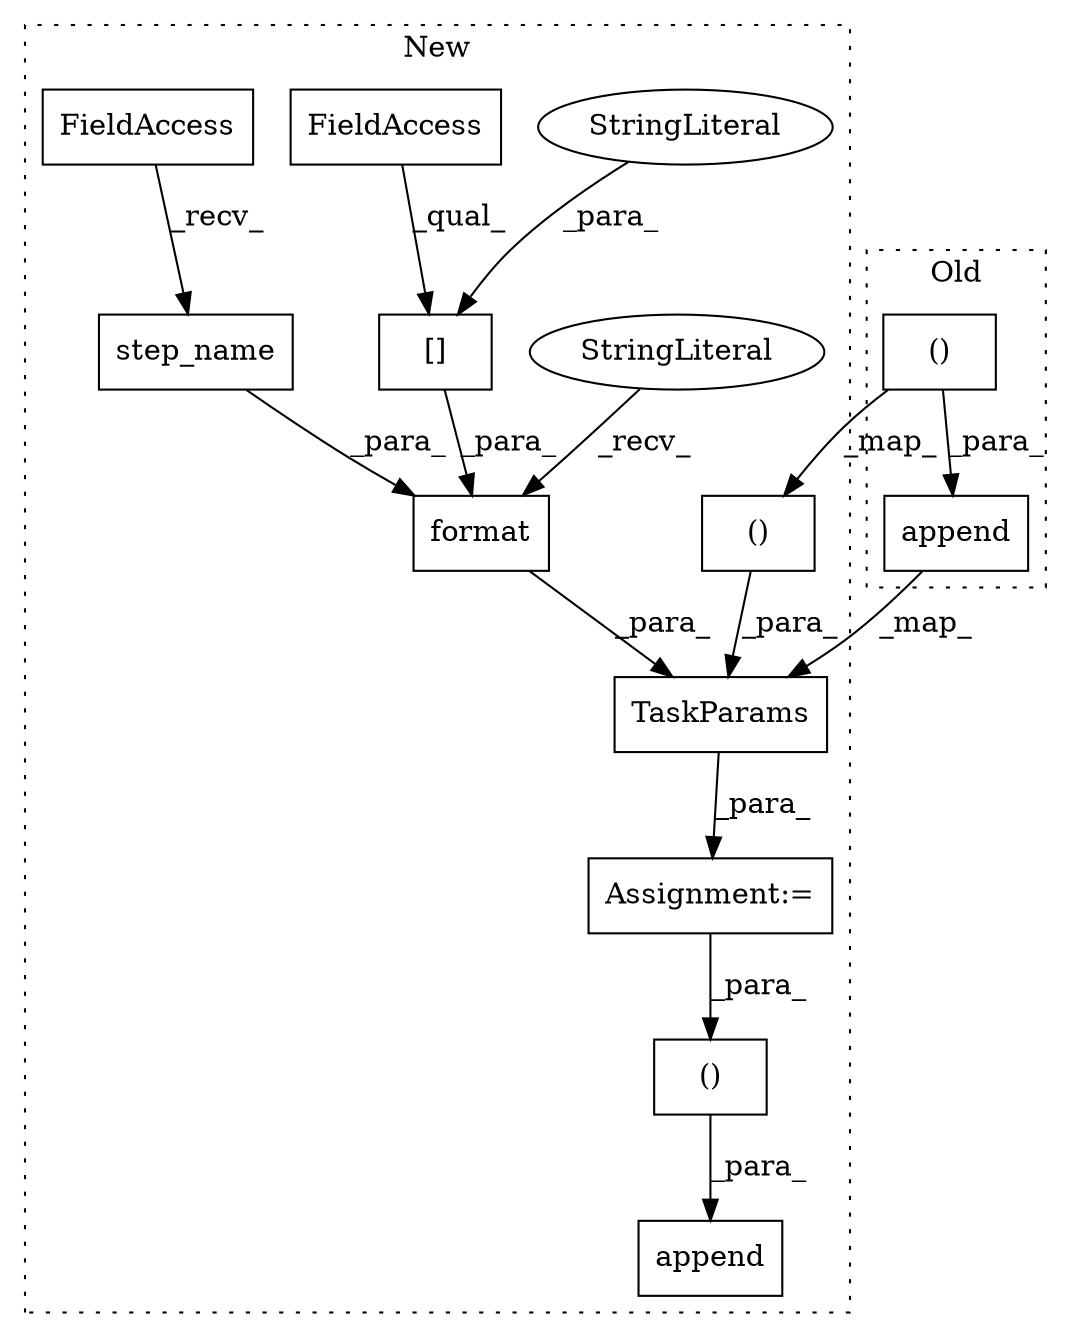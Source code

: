 digraph G {
subgraph cluster0 {
1 [label="append" a="32" s="51958,52271" l="7,1" shape="box"];
13 [label="()" a="106" s="52007" l="262" shape="box"];
label = "Old";
style="dotted";
}
subgraph cluster1 {
2 [label="TaskParams" a="32" s="52525,52874" l="11,2" shape="box"];
3 [label="step_name" a="32" s="52569" l="11" shape="box"];
4 [label="format" a="32" s="52552,52603" l="7,1" shape="box"];
5 [label="[]" a="2" s="52581,52602" l="13,1" shape="box"];
6 [label="Assignment:=" a="7" s="52524" l="1" shape="box"];
7 [label="StringLiteral" a="45" s="52594" l="8" shape="ellipse"];
8 [label="StringLiteral" a="45" s="52536" l="15" shape="ellipse"];
9 [label="append" a="32" s="52902,52982" l="7,1" shape="box"];
10 [label="()" a="106" s="52951" l="29" shape="box"];
11 [label="FieldAccess" a="22" s="52581" l="12" shape="box"];
12 [label="FieldAccess" a="22" s="52559" l="9" shape="box"];
14 [label="()" a="106" s="52612" l="262" shape="box"];
label = "New";
style="dotted";
}
1 -> 2 [label="_map_"];
2 -> 6 [label="_para_"];
3 -> 4 [label="_para_"];
4 -> 2 [label="_para_"];
5 -> 4 [label="_para_"];
6 -> 10 [label="_para_"];
7 -> 5 [label="_para_"];
8 -> 4 [label="_recv_"];
10 -> 9 [label="_para_"];
11 -> 5 [label="_qual_"];
12 -> 3 [label="_recv_"];
13 -> 14 [label="_map_"];
13 -> 1 [label="_para_"];
14 -> 2 [label="_para_"];
}